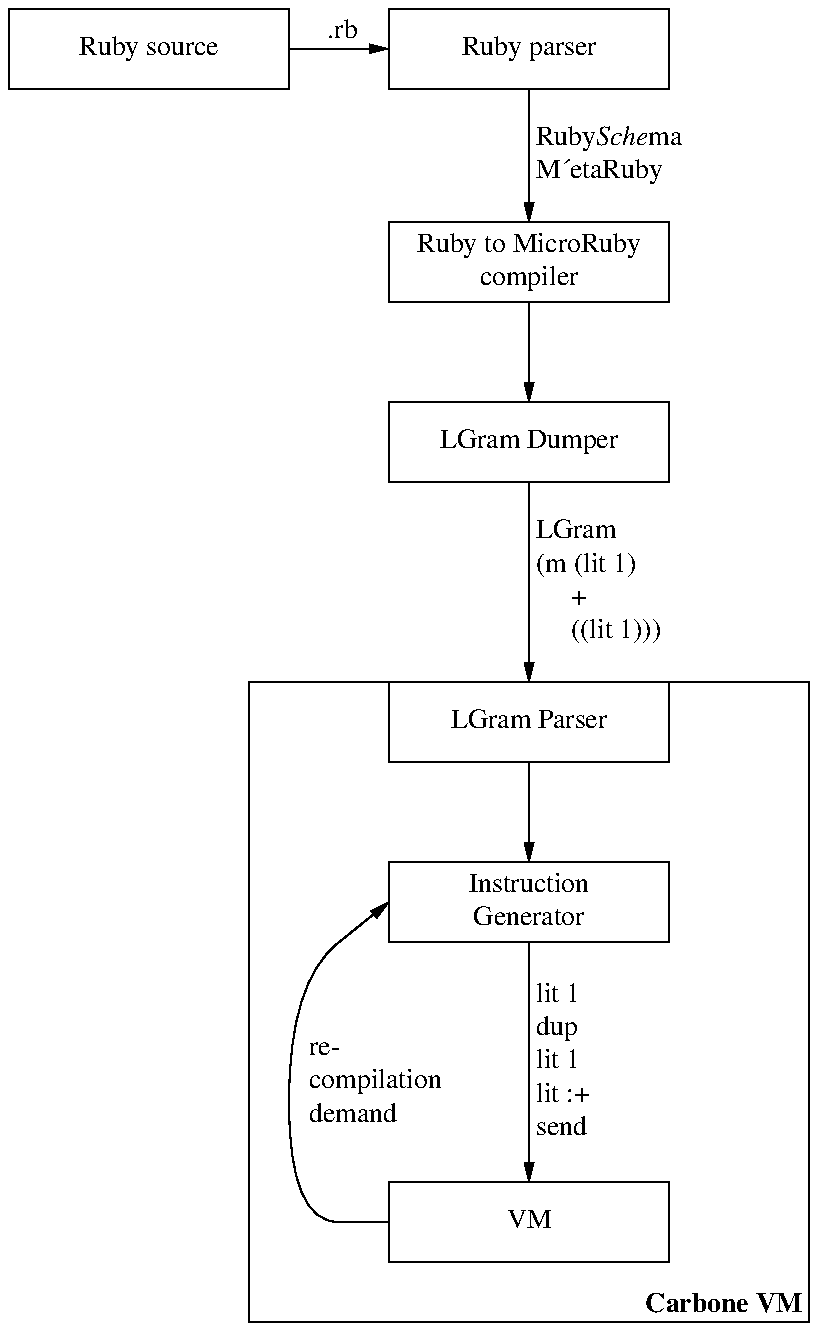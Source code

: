 .PS left
boxwid = 1.4;
boxht = 0.4;

box "Ruby source";

  arrow " .rb" above;

box "Ruby parser";
move to last box.s;
down;
    arrow 2/3 " Ruby\fISche\fPma" ljust " M\'etaRuby" ljust; 

R2MR:
  box "Ruby to MicroRuby" "compiler";
arrow;
  box "LGram Dumper";

LSP: arrow 1;

 { " LGram" ljust " (m (lit 1) " ljust "      +" ljust "      ((lit 1)))" ljust \
  at 5/10<LSP.s,LSP.n> };

VMP: box "LGram Parser";

  arrow ;

#  box dashed 1/7 "pre-eval";

GEN: box "Instruction" "Generator";
  arrow 12/10 " lit 1" ljust " dup" ljust " lit 1" ljust " lit :+" ljust \
              " send" ljust;
VM: box "VM";

FB: spline -> from VM.w left 5/10 then up 12/10 then to GEN.w;

box invis "re-" ljust "compilation" ljust "demand" ljust with .e at FB.c + (3/10,-1/10);

box wid boxwid*2 ht VMP.n.y-VM.s.y+3/10 with .n at VMP.n;

 { "\fB Carbone VM \fR"  above rjust at last box.se};


.PE

